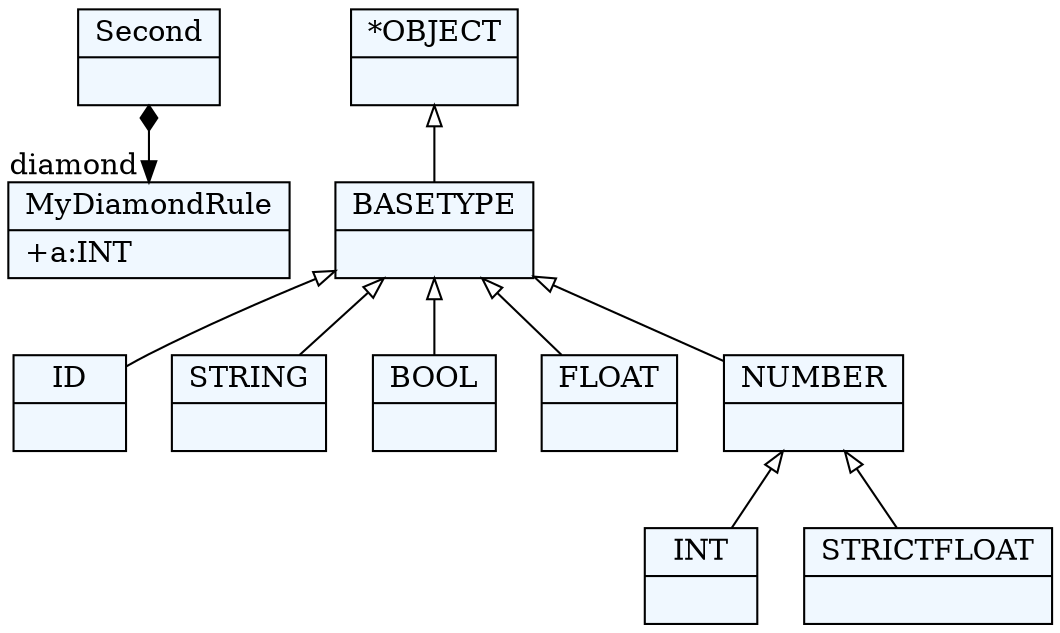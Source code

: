 
    digraph xtext {
    fontname = "Bitstream Vera Sans"
    fontsize = 8
    node[
        shape=record,
        style=filled,
        fillcolor=aliceblue
    ]
    nodesep = 0.3
    edge[dir=black,arrowtail=empty]


34914232 -> 34774216[arrowtail=diamond, dir=both, headlabel="diamond "]
34914232[ label="{Second|}"]

35252744[ label="{ID|}"]

35621960[ label="{STRING|}"]

34698216[ label="{BOOL|}"]

32377656[ label="{INT|}"]

32382136[ label="{FLOAT|}"]

35115688[ label="{STRICTFLOAT|}"]

35433672[ label="{NUMBER|}"]
35433672 -> 35115688 [dir=back]
35433672 -> 32377656 [dir=back]

35636040[ label="{BASETYPE|}"]
35636040 -> 35433672 [dir=back]
35636040 -> 32382136 [dir=back]
35636040 -> 34698216 [dir=back]
35636040 -> 35252744 [dir=back]
35636040 -> 35621960 [dir=back]

34653896[ label="{*OBJECT|}"]
34653896 -> 35636040 [dir=back]

34774216[ label="{MyDiamondRule|+a:INT\l}"]


}
